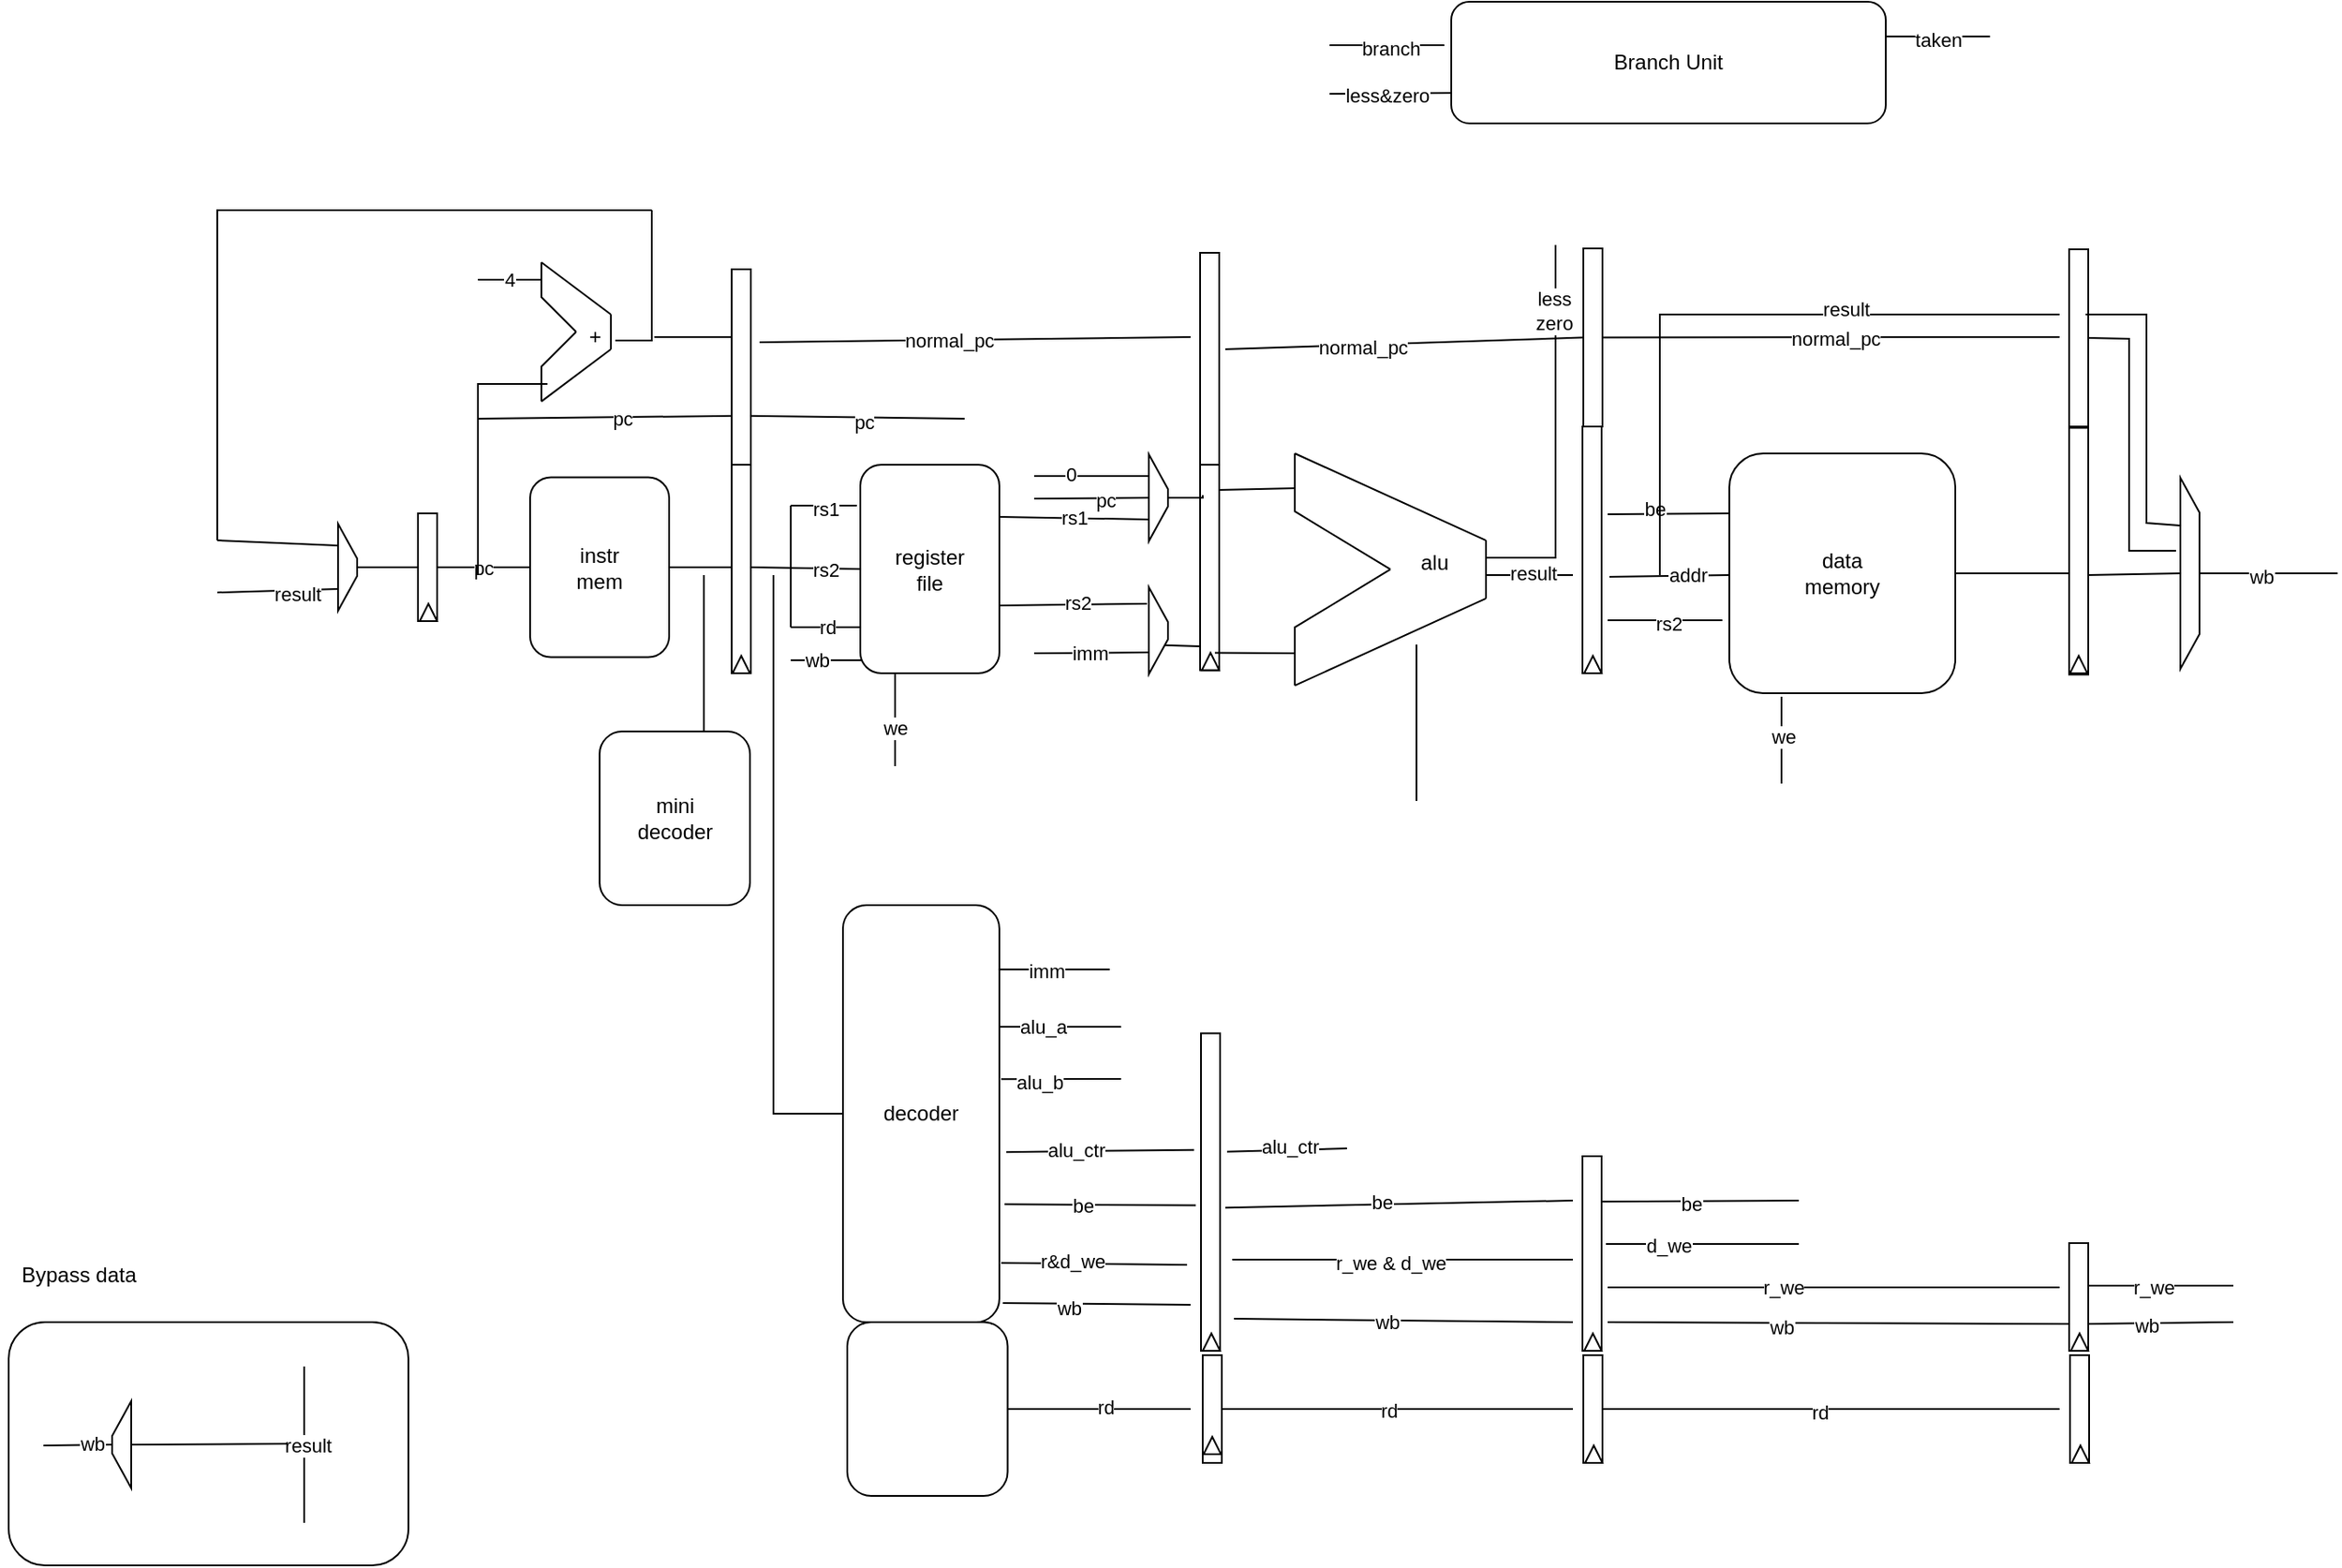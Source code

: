 <mxfile version="26.2.8">
  <diagram name="Page-1" id="StYZJcCEQKMgn_R7Sx6w">
    <mxGraphModel dx="2068" dy="1111" grid="1" gridSize="10" guides="1" tooltips="1" connect="1" arrows="1" fold="1" page="1" pageScale="1" pageWidth="850" pageHeight="1100" math="0" shadow="0">
      <root>
        <mxCell id="0" />
        <mxCell id="1" parent="0" />
        <mxCell id="QFMOEgFZAVhb_OsHRTg_-8" style="edgeStyle=orthogonalEdgeStyle;rounded=0;orthogonalLoop=1;jettySize=auto;html=1;exitX=0.5;exitY=0;exitDx=0;exitDy=0;entryX=0;entryY=0.5;entryDx=0;entryDy=0;endArrow=none;startFill=0;" parent="1" source="QFMOEgFZAVhb_OsHRTg_-1" target="QFMOEgFZAVhb_OsHRTg_-7" edge="1">
          <mxGeometry relative="1" as="geometry" />
        </mxCell>
        <mxCell id="QFMOEgFZAVhb_OsHRTg_-101" value="pc" style="edgeLabel;html=1;align=center;verticalAlign=middle;resizable=0;points=[];" parent="QFMOEgFZAVhb_OsHRTg_-8" vertex="1" connectable="0">
          <mxGeometry x="-0.009" y="1" relative="1" as="geometry">
            <mxPoint y="1" as="offset" />
          </mxGeometry>
        </mxCell>
        <mxCell id="QFMOEgFZAVhb_OsHRTg_-1" value="" style="rounded=0;whiteSpace=wrap;html=1;rotation=90;" parent="1" vertex="1">
          <mxGeometry x="340" y="420" width="62" height="11" as="geometry" />
        </mxCell>
        <mxCell id="QFMOEgFZAVhb_OsHRTg_-2" value="" style="triangle;whiteSpace=wrap;html=1;rotation=-90;" parent="1" vertex="1">
          <mxGeometry x="366.5" y="446.5" width="10" height="10" as="geometry" />
        </mxCell>
        <mxCell id="QFMOEgFZAVhb_OsHRTg_-4" style="edgeStyle=orthogonalEdgeStyle;rounded=0;orthogonalLoop=1;jettySize=auto;html=1;exitX=0.5;exitY=0;exitDx=0;exitDy=0;entryX=0.5;entryY=1;entryDx=0;entryDy=0;endArrow=none;startFill=0;" parent="1" source="QFMOEgFZAVhb_OsHRTg_-3" target="QFMOEgFZAVhb_OsHRTg_-1" edge="1">
          <mxGeometry relative="1" as="geometry" />
        </mxCell>
        <mxCell id="QFMOEgFZAVhb_OsHRTg_-3" value="" style="shape=trapezoid;perimeter=trapezoidPerimeter;whiteSpace=wrap;html=1;fixedSize=1;rotation=90;" parent="1" vertex="1">
          <mxGeometry x="300" y="420" width="50" height="11" as="geometry" />
        </mxCell>
        <mxCell id="QFMOEgFZAVhb_OsHRTg_-52" style="edgeStyle=orthogonalEdgeStyle;rounded=0;orthogonalLoop=1;jettySize=auto;html=1;exitX=1;exitY=0.5;exitDx=0;exitDy=0;entryX=0.5;entryY=1;entryDx=0;entryDy=0;endArrow=none;startFill=0;" parent="1" source="QFMOEgFZAVhb_OsHRTg_-7" target="QFMOEgFZAVhb_OsHRTg_-11" edge="1">
          <mxGeometry relative="1" as="geometry" />
        </mxCell>
        <mxCell id="QFMOEgFZAVhb_OsHRTg_-7" value="instr&lt;div&gt;mem&lt;/div&gt;" style="rounded=1;whiteSpace=wrap;html=1;" parent="1" vertex="1">
          <mxGeometry x="430" y="373.75" width="80" height="103.5" as="geometry" />
        </mxCell>
        <mxCell id="QFMOEgFZAVhb_OsHRTg_-11" value="" style="rounded=0;whiteSpace=wrap;html=1;rotation=90;" parent="1" vertex="1">
          <mxGeometry x="490.5" y="420" width="122" height="11" as="geometry" />
        </mxCell>
        <mxCell id="QFMOEgFZAVhb_OsHRTg_-12" value="" style="triangle;whiteSpace=wrap;html=1;rotation=-90;" parent="1" vertex="1">
          <mxGeometry x="546.5" y="476.5" width="10" height="10" as="geometry" />
        </mxCell>
        <mxCell id="QFMOEgFZAVhb_OsHRTg_-14" value="register&lt;div&gt;file&lt;/div&gt;" style="rounded=1;whiteSpace=wrap;html=1;" parent="1" vertex="1">
          <mxGeometry x="620" y="366.5" width="80" height="120" as="geometry" />
        </mxCell>
        <mxCell id="QFMOEgFZAVhb_OsHRTg_-15" value="" style="rounded=0;whiteSpace=wrap;html=1;rotation=90;" parent="1" vertex="1">
          <mxGeometry x="760" y="418.25" width="122" height="11" as="geometry" />
        </mxCell>
        <mxCell id="QFMOEgFZAVhb_OsHRTg_-16" value="" style="triangle;whiteSpace=wrap;html=1;rotation=-90;" parent="1" vertex="1">
          <mxGeometry x="816.5" y="474.75" width="10" height="10" as="geometry" />
        </mxCell>
        <mxCell id="QFMOEgFZAVhb_OsHRTg_-17" value="" style="shape=trapezoid;perimeter=trapezoidPerimeter;whiteSpace=wrap;html=1;fixedSize=1;rotation=90;" parent="1" vertex="1">
          <mxGeometry x="766.5" y="380" width="50" height="11" as="geometry" />
        </mxCell>
        <mxCell id="QFMOEgFZAVhb_OsHRTg_-18" value="" style="shape=trapezoid;perimeter=trapezoidPerimeter;whiteSpace=wrap;html=1;fixedSize=1;rotation=90;" parent="1" vertex="1">
          <mxGeometry x="766.5" y="456.5" width="50" height="11" as="geometry" />
        </mxCell>
        <mxCell id="QFMOEgFZAVhb_OsHRTg_-21" style="edgeStyle=orthogonalEdgeStyle;rounded=0;orthogonalLoop=1;jettySize=auto;html=1;exitX=0.5;exitY=0;exitDx=0;exitDy=0;entryX=0.174;entryY=0.864;entryDx=0;entryDy=0;entryPerimeter=0;endArrow=none;startFill=0;" parent="1" source="QFMOEgFZAVhb_OsHRTg_-17" target="QFMOEgFZAVhb_OsHRTg_-15" edge="1">
          <mxGeometry relative="1" as="geometry" />
        </mxCell>
        <mxCell id="QFMOEgFZAVhb_OsHRTg_-27" value="" style="group" parent="1" vertex="1" connectable="0">
          <mxGeometry x="870" y="360" width="110" height="133.58" as="geometry" />
        </mxCell>
        <mxCell id="QFMOEgFZAVhb_OsHRTg_-22" value="" style="endArrow=none;html=1;rounded=0;" parent="QFMOEgFZAVhb_OsHRTg_-27" edge="1">
          <mxGeometry width="50" height="50" relative="1" as="geometry">
            <mxPoint as="sourcePoint" />
            <mxPoint x="110" y="50.042" as="targetPoint" />
          </mxGeometry>
        </mxCell>
        <mxCell id="QFMOEgFZAVhb_OsHRTg_-23" value="" style="endArrow=none;html=1;rounded=0;" parent="QFMOEgFZAVhb_OsHRTg_-27" edge="1">
          <mxGeometry width="50" height="50" relative="1" as="geometry">
            <mxPoint y="133.58" as="sourcePoint" />
            <mxPoint x="110" y="83.404" as="targetPoint" />
          </mxGeometry>
        </mxCell>
        <mxCell id="QFMOEgFZAVhb_OsHRTg_-24" value="" style="endArrow=none;html=1;rounded=0;" parent="QFMOEgFZAVhb_OsHRTg_-27" edge="1">
          <mxGeometry width="50" height="50" relative="1" as="geometry">
            <mxPoint x="55" y="66.723" as="sourcePoint" />
            <mxPoint as="targetPoint" />
            <Array as="points">
              <mxPoint y="33.362" />
              <mxPoint y="20" />
            </Array>
          </mxGeometry>
        </mxCell>
        <mxCell id="QFMOEgFZAVhb_OsHRTg_-25" value="" style="endArrow=none;html=1;rounded=0;" parent="QFMOEgFZAVhb_OsHRTg_-27" edge="1">
          <mxGeometry width="50" height="50" relative="1" as="geometry">
            <mxPoint x="55" y="66.723" as="sourcePoint" />
            <mxPoint y="133.447" as="targetPoint" />
            <Array as="points">
              <mxPoint y="100.085" />
            </Array>
          </mxGeometry>
        </mxCell>
        <mxCell id="QFMOEgFZAVhb_OsHRTg_-26" value="" style="endArrow=none;html=1;rounded=0;" parent="QFMOEgFZAVhb_OsHRTg_-27" edge="1">
          <mxGeometry width="50" height="50" relative="1" as="geometry">
            <mxPoint x="110" y="83.404" as="sourcePoint" />
            <mxPoint x="110" y="50.042" as="targetPoint" />
          </mxGeometry>
        </mxCell>
        <mxCell id="QFMOEgFZAVhb_OsHRTg_-28" value="" style="endArrow=none;html=1;rounded=0;exitX=0.15;exitY=0.045;exitDx=0;exitDy=0;exitPerimeter=0;" parent="1" source="QFMOEgFZAVhb_OsHRTg_-15" edge="1">
          <mxGeometry width="50" height="50" relative="1" as="geometry">
            <mxPoint x="610" y="590" as="sourcePoint" />
            <mxPoint x="870" y="380" as="targetPoint" />
          </mxGeometry>
        </mxCell>
        <mxCell id="QFMOEgFZAVhb_OsHRTg_-29" value="" style="endArrow=none;html=1;rounded=0;exitX=0.5;exitY=1;exitDx=0;exitDy=0;" parent="1" edge="1">
          <mxGeometry width="50" height="50" relative="1" as="geometry">
            <mxPoint x="824" y="474.75" as="sourcePoint" />
            <mxPoint x="870" y="475" as="targetPoint" />
          </mxGeometry>
        </mxCell>
        <mxCell id="QFMOEgFZAVhb_OsHRTg_-31" value="rs1" style="endArrow=none;html=1;rounded=0;entryX=0.75;entryY=1;entryDx=0;entryDy=0;exitX=1;exitY=0.25;exitDx=0;exitDy=0;" parent="1" source="QFMOEgFZAVhb_OsHRTg_-14" target="QFMOEgFZAVhb_OsHRTg_-17" edge="1">
          <mxGeometry width="50" height="50" relative="1" as="geometry">
            <mxPoint x="610" y="590" as="sourcePoint" />
            <mxPoint x="660" y="540" as="targetPoint" />
          </mxGeometry>
        </mxCell>
        <mxCell id="QFMOEgFZAVhb_OsHRTg_-33" value="" style="endArrow=none;html=1;rounded=0;entryX=0.64;entryY=1.091;entryDx=0;entryDy=0;entryPerimeter=0;exitX=1;exitY=0.863;exitDx=0;exitDy=0;exitPerimeter=0;" parent="1" edge="1">
          <mxGeometry width="50" height="50" relative="1" as="geometry">
            <mxPoint x="700" y="447.56" as="sourcePoint" />
            <mxPoint x="784.999" y="446.5" as="targetPoint" />
          </mxGeometry>
        </mxCell>
        <mxCell id="QFMOEgFZAVhb_OsHRTg_-98" value="rs2" style="edgeLabel;html=1;align=center;verticalAlign=middle;resizable=0;points=[];" parent="QFMOEgFZAVhb_OsHRTg_-33" vertex="1" connectable="0">
          <mxGeometry x="0.059" y="1" relative="1" as="geometry">
            <mxPoint as="offset" />
          </mxGeometry>
        </mxCell>
        <mxCell id="QFMOEgFZAVhb_OsHRTg_-34" value="" style="endArrow=none;html=1;rounded=0;exitX=0.75;exitY=0;exitDx=0;exitDy=0;entryX=1.375;entryY=-0.15;entryDx=0;entryDy=0;entryPerimeter=0;" parent="1" source="QFMOEgFZAVhb_OsHRTg_-18" target="QFMOEgFZAVhb_OsHRTg_-16" edge="1">
          <mxGeometry width="50" height="50" relative="1" as="geometry">
            <mxPoint x="610" y="590" as="sourcePoint" />
            <mxPoint x="810" y="470" as="targetPoint" />
          </mxGeometry>
        </mxCell>
        <mxCell id="QFMOEgFZAVhb_OsHRTg_-35" value="" style="endArrow=none;html=1;rounded=0;" parent="1" edge="1">
          <mxGeometry width="50" height="50" relative="1" as="geometry">
            <mxPoint x="1030" y="430" as="sourcePoint" />
            <mxPoint x="980" y="430" as="targetPoint" />
          </mxGeometry>
        </mxCell>
        <mxCell id="QFMOEgFZAVhb_OsHRTg_-45" value="result" style="edgeLabel;html=1;align=center;verticalAlign=middle;resizable=0;points=[];" parent="QFMOEgFZAVhb_OsHRTg_-35" vertex="1" connectable="0">
          <mxGeometry x="-0.08" y="-1" relative="1" as="geometry">
            <mxPoint as="offset" />
          </mxGeometry>
        </mxCell>
        <mxCell id="QFMOEgFZAVhb_OsHRTg_-36" value="" style="rounded=0;whiteSpace=wrap;html=1;rotation=90;" parent="1" vertex="1">
          <mxGeometry x="970" y="410" width="142" height="11" as="geometry" />
        </mxCell>
        <mxCell id="QFMOEgFZAVhb_OsHRTg_-37" value="" style="triangle;whiteSpace=wrap;html=1;rotation=-90;" parent="1" vertex="1">
          <mxGeometry x="1036.5" y="476.5" width="10" height="10" as="geometry" />
        </mxCell>
        <mxCell id="QFMOEgFZAVhb_OsHRTg_-38" value="data&lt;div&gt;memory&lt;/div&gt;" style="rounded=1;whiteSpace=wrap;html=1;" parent="1" vertex="1">
          <mxGeometry x="1120" y="360" width="130" height="138" as="geometry" />
        </mxCell>
        <mxCell id="QFMOEgFZAVhb_OsHRTg_-39" value="" style="endArrow=none;html=1;rounded=0;exitX=0.609;exitY=-0.409;exitDx=0;exitDy=0;exitPerimeter=0;" parent="1" source="QFMOEgFZAVhb_OsHRTg_-36" edge="1">
          <mxGeometry width="50" height="50" relative="1" as="geometry">
            <mxPoint x="850" y="590" as="sourcePoint" />
            <mxPoint x="1120" y="430" as="targetPoint" />
          </mxGeometry>
        </mxCell>
        <mxCell id="QFMOEgFZAVhb_OsHRTg_-44" value="addr" style="edgeLabel;html=1;align=center;verticalAlign=middle;resizable=0;points=[];" parent="QFMOEgFZAVhb_OsHRTg_-39" vertex="1" connectable="0">
          <mxGeometry x="0.305" y="1" relative="1" as="geometry">
            <mxPoint as="offset" />
          </mxGeometry>
        </mxCell>
        <mxCell id="QFMOEgFZAVhb_OsHRTg_-40" value="" style="endArrow=none;html=1;rounded=0;entryX=-0.031;entryY=0.696;entryDx=0;entryDy=0;entryPerimeter=0;" parent="1" target="QFMOEgFZAVhb_OsHRTg_-38" edge="1">
          <mxGeometry width="50" height="50" relative="1" as="geometry">
            <mxPoint x="1050" y="456" as="sourcePoint" />
            <mxPoint x="900" y="540" as="targetPoint" />
          </mxGeometry>
        </mxCell>
        <mxCell id="QFMOEgFZAVhb_OsHRTg_-116" value="rs2" style="edgeLabel;html=1;align=center;verticalAlign=middle;resizable=0;points=[];" parent="QFMOEgFZAVhb_OsHRTg_-40" vertex="1" connectable="0">
          <mxGeometry x="0.061" y="-2" relative="1" as="geometry">
            <mxPoint as="offset" />
          </mxGeometry>
        </mxCell>
        <mxCell id="QFMOEgFZAVhb_OsHRTg_-47" value="" style="endArrow=none;html=1;rounded=0;exitX=1;exitY=0.5;exitDx=0;exitDy=0;" parent="1" source="QFMOEgFZAVhb_OsHRTg_-38" edge="1">
          <mxGeometry width="50" height="50" relative="1" as="geometry">
            <mxPoint x="1420" y="460" as="sourcePoint" />
            <mxPoint x="1320" y="429" as="targetPoint" />
          </mxGeometry>
        </mxCell>
        <mxCell id="QFMOEgFZAVhb_OsHRTg_-48" value="" style="endArrow=none;html=1;rounded=0;" parent="1" edge="1">
          <mxGeometry width="50" height="50" relative="1" as="geometry">
            <mxPoint x="1150" y="550" as="sourcePoint" />
            <mxPoint x="1150" y="500" as="targetPoint" />
          </mxGeometry>
        </mxCell>
        <mxCell id="QFMOEgFZAVhb_OsHRTg_-49" value="we" style="edgeLabel;html=1;align=center;verticalAlign=middle;resizable=0;points=[];" parent="QFMOEgFZAVhb_OsHRTg_-48" vertex="1" connectable="0">
          <mxGeometry x="0.08" y="-1" relative="1" as="geometry">
            <mxPoint as="offset" />
          </mxGeometry>
        </mxCell>
        <mxCell id="QFMOEgFZAVhb_OsHRTg_-50" value="" style="endArrow=none;html=1;rounded=0;entryX=0;entryY=0.25;entryDx=0;entryDy=0;" parent="1" target="QFMOEgFZAVhb_OsHRTg_-38" edge="1">
          <mxGeometry width="50" height="50" relative="1" as="geometry">
            <mxPoint x="1050" y="395" as="sourcePoint" />
            <mxPoint x="690" y="540" as="targetPoint" />
          </mxGeometry>
        </mxCell>
        <mxCell id="QFMOEgFZAVhb_OsHRTg_-51" value="be" style="edgeLabel;html=1;align=center;verticalAlign=middle;resizable=0;points=[];" parent="QFMOEgFZAVhb_OsHRTg_-50" vertex="1" connectable="0">
          <mxGeometry x="-0.228" y="3" relative="1" as="geometry">
            <mxPoint as="offset" />
          </mxGeometry>
        </mxCell>
        <mxCell id="QFMOEgFZAVhb_OsHRTg_-53" value="" style="endArrow=none;html=1;rounded=0;entryX=0.5;entryY=0;entryDx=0;entryDy=0;exitX=0;exitY=0.5;exitDx=0;exitDy=0;" parent="1" source="QFMOEgFZAVhb_OsHRTg_-14" target="QFMOEgFZAVhb_OsHRTg_-11" edge="1">
          <mxGeometry width="50" height="50" relative="1" as="geometry">
            <mxPoint x="580" y="426" as="sourcePoint" />
            <mxPoint x="690" y="540" as="targetPoint" />
          </mxGeometry>
        </mxCell>
        <mxCell id="QFMOEgFZAVhb_OsHRTg_-62" value="rs2" style="edgeLabel;html=1;align=center;verticalAlign=middle;resizable=0;points=[];" parent="QFMOEgFZAVhb_OsHRTg_-53" vertex="1" connectable="0">
          <mxGeometry x="-0.365" y="1" relative="1" as="geometry">
            <mxPoint as="offset" />
          </mxGeometry>
        </mxCell>
        <mxCell id="QFMOEgFZAVhb_OsHRTg_-54" value="" style="rounded=0;whiteSpace=wrap;html=1;rotation=90;" parent="1" vertex="1">
          <mxGeometry x="1250" y="410.75" width="142" height="11" as="geometry" />
        </mxCell>
        <mxCell id="QFMOEgFZAVhb_OsHRTg_-55" value="" style="triangle;whiteSpace=wrap;html=1;rotation=-90;" parent="1" vertex="1">
          <mxGeometry x="1316" y="476.5" width="10" height="10" as="geometry" />
        </mxCell>
        <mxCell id="QFMOEgFZAVhb_OsHRTg_-56" value="" style="endArrow=none;html=1;rounded=0;entryX=0.597;entryY=0.045;entryDx=0;entryDy=0;entryPerimeter=0;exitX=0.5;exitY=1;exitDx=0;exitDy=0;" parent="1" source="QFMOEgFZAVhb_OsHRTg_-69" target="QFMOEgFZAVhb_OsHRTg_-54" edge="1">
          <mxGeometry width="50" height="50" relative="1" as="geometry">
            <mxPoint x="1370" y="430" as="sourcePoint" />
            <mxPoint x="690" y="540" as="targetPoint" />
          </mxGeometry>
        </mxCell>
        <mxCell id="QFMOEgFZAVhb_OsHRTg_-57" value="" style="endArrow=none;html=1;rounded=0;" parent="1" edge="1">
          <mxGeometry width="50" height="50" relative="1" as="geometry">
            <mxPoint x="580" y="460" as="sourcePoint" />
            <mxPoint x="580" y="390" as="targetPoint" />
          </mxGeometry>
        </mxCell>
        <mxCell id="QFMOEgFZAVhb_OsHRTg_-58" value="" style="endArrow=none;html=1;rounded=0;entryX=-0.025;entryY=0.196;entryDx=0;entryDy=0;entryPerimeter=0;" parent="1" target="QFMOEgFZAVhb_OsHRTg_-14" edge="1">
          <mxGeometry width="50" height="50" relative="1" as="geometry">
            <mxPoint x="580" y="390" as="sourcePoint" />
            <mxPoint x="690" y="540" as="targetPoint" />
          </mxGeometry>
        </mxCell>
        <mxCell id="QFMOEgFZAVhb_OsHRTg_-61" value="rs1" style="edgeLabel;html=1;align=center;verticalAlign=middle;resizable=0;points=[];" parent="QFMOEgFZAVhb_OsHRTg_-58" vertex="1" connectable="0">
          <mxGeometry x="0.053" y="-2" relative="1" as="geometry">
            <mxPoint as="offset" />
          </mxGeometry>
        </mxCell>
        <mxCell id="QFMOEgFZAVhb_OsHRTg_-60" value="" style="endArrow=none;html=1;rounded=0;" parent="1" edge="1">
          <mxGeometry width="50" height="50" relative="1" as="geometry">
            <mxPoint x="580" y="460" as="sourcePoint" />
            <mxPoint x="620" y="460" as="targetPoint" />
          </mxGeometry>
        </mxCell>
        <mxCell id="QFMOEgFZAVhb_OsHRTg_-63" value="rd" style="edgeLabel;html=1;align=center;verticalAlign=middle;resizable=0;points=[];" parent="QFMOEgFZAVhb_OsHRTg_-60" vertex="1" connectable="0">
          <mxGeometry x="0.05" relative="1" as="geometry">
            <mxPoint as="offset" />
          </mxGeometry>
        </mxCell>
        <mxCell id="QFMOEgFZAVhb_OsHRTg_-64" value="" style="endArrow=none;html=1;rounded=0;" parent="1" edge="1">
          <mxGeometry width="50" height="50" relative="1" as="geometry">
            <mxPoint x="530" y="520" as="sourcePoint" />
            <mxPoint x="530" y="430" as="targetPoint" />
          </mxGeometry>
        </mxCell>
        <mxCell id="QFMOEgFZAVhb_OsHRTg_-66" value="decoder" style="rounded=1;whiteSpace=wrap;html=1;" parent="1" vertex="1">
          <mxGeometry x="610" y="620" width="90" height="240" as="geometry" />
        </mxCell>
        <mxCell id="QFMOEgFZAVhb_OsHRTg_-69" value="" style="shape=trapezoid;perimeter=trapezoidPerimeter;whiteSpace=wrap;html=1;fixedSize=1;rotation=90;" parent="1" vertex="1">
          <mxGeometry x="1330" y="423.5" width="110" height="11" as="geometry" />
        </mxCell>
        <mxCell id="QFMOEgFZAVhb_OsHRTg_-72" value="" style="endArrow=none;html=1;rounded=0;exitX=0.5;exitY=0;exitDx=0;exitDy=0;" parent="1" source="QFMOEgFZAVhb_OsHRTg_-69" edge="1">
          <mxGeometry width="50" height="50" relative="1" as="geometry">
            <mxPoint x="940" y="590" as="sourcePoint" />
            <mxPoint x="1470" y="429" as="targetPoint" />
          </mxGeometry>
        </mxCell>
        <mxCell id="QFMOEgFZAVhb_OsHRTg_-88" value="wb" style="edgeLabel;html=1;align=center;verticalAlign=middle;resizable=0;points=[];" parent="QFMOEgFZAVhb_OsHRTg_-72" vertex="1" connectable="0">
          <mxGeometry x="-0.107" y="-2" relative="1" as="geometry">
            <mxPoint as="offset" />
          </mxGeometry>
        </mxCell>
        <mxCell id="QFMOEgFZAVhb_OsHRTg_-73" value="" style="endArrow=none;html=1;rounded=0;entryX=0.013;entryY=0.938;entryDx=0;entryDy=0;entryPerimeter=0;" parent="1" target="QFMOEgFZAVhb_OsHRTg_-14" edge="1">
          <mxGeometry width="50" height="50" relative="1" as="geometry">
            <mxPoint x="580" y="479" as="sourcePoint" />
            <mxPoint x="990" y="540" as="targetPoint" />
          </mxGeometry>
        </mxCell>
        <mxCell id="QFMOEgFZAVhb_OsHRTg_-74" value="wb" style="edgeLabel;html=1;align=center;verticalAlign=middle;resizable=0;points=[];" parent="QFMOEgFZAVhb_OsHRTg_-73" vertex="1" connectable="0">
          <mxGeometry x="-0.269" relative="1" as="geometry">
            <mxPoint as="offset" />
          </mxGeometry>
        </mxCell>
        <mxCell id="QFMOEgFZAVhb_OsHRTg_-75" value="" style="endArrow=none;html=1;rounded=0;entryX=0.25;entryY=1;entryDx=0;entryDy=0;" parent="1" target="QFMOEgFZAVhb_OsHRTg_-14" edge="1">
          <mxGeometry width="50" height="50" relative="1" as="geometry">
            <mxPoint x="640" y="540" as="sourcePoint" />
            <mxPoint x="990" y="540" as="targetPoint" />
          </mxGeometry>
        </mxCell>
        <mxCell id="QFMOEgFZAVhb_OsHRTg_-76" value="we" style="edgeLabel;html=1;align=center;verticalAlign=middle;resizable=0;points=[];" parent="QFMOEgFZAVhb_OsHRTg_-75" vertex="1" connectable="0">
          <mxGeometry x="-0.178" relative="1" as="geometry">
            <mxPoint as="offset" />
          </mxGeometry>
        </mxCell>
        <mxCell id="QFMOEgFZAVhb_OsHRTg_-78" value="" style="endArrow=none;html=1;rounded=0;" parent="1" edge="1">
          <mxGeometry width="50" height="50" relative="1" as="geometry">
            <mxPoint x="436.5" y="250" as="sourcePoint" />
            <mxPoint x="476.5" y="280" as="targetPoint" />
          </mxGeometry>
        </mxCell>
        <mxCell id="QFMOEgFZAVhb_OsHRTg_-79" value="" style="endArrow=none;html=1;rounded=0;" parent="1" edge="1">
          <mxGeometry width="50" height="50" relative="1" as="geometry">
            <mxPoint x="436.5" y="330.08" as="sourcePoint" />
            <mxPoint x="476.5" y="300" as="targetPoint" />
          </mxGeometry>
        </mxCell>
        <mxCell id="QFMOEgFZAVhb_OsHRTg_-80" value="" style="endArrow=none;html=1;rounded=0;" parent="1" edge="1">
          <mxGeometry width="50" height="50" relative="1" as="geometry">
            <mxPoint x="456.5" y="290" as="sourcePoint" />
            <mxPoint x="436.5" y="250" as="targetPoint" />
            <Array as="points">
              <mxPoint x="436.5" y="270" />
            </Array>
          </mxGeometry>
        </mxCell>
        <mxCell id="QFMOEgFZAVhb_OsHRTg_-81" value="" style="endArrow=none;html=1;rounded=0;" parent="1" edge="1">
          <mxGeometry width="50" height="50" relative="1" as="geometry">
            <mxPoint x="456.5" y="290" as="sourcePoint" />
            <mxPoint x="436.5" y="330" as="targetPoint" />
            <Array as="points">
              <mxPoint x="436.5" y="310" />
            </Array>
          </mxGeometry>
        </mxCell>
        <mxCell id="QFMOEgFZAVhb_OsHRTg_-82" value="" style="endArrow=none;html=1;rounded=0;" parent="1" edge="1">
          <mxGeometry width="50" height="50" relative="1" as="geometry">
            <mxPoint x="476.5" y="300" as="sourcePoint" />
            <mxPoint x="476.5" y="280" as="targetPoint" />
          </mxGeometry>
        </mxCell>
        <mxCell id="QFMOEgFZAVhb_OsHRTg_-83" value="" style="endArrow=none;html=1;rounded=0;" parent="1" edge="1">
          <mxGeometry width="50" height="50" relative="1" as="geometry">
            <mxPoint x="400" y="260" as="sourcePoint" />
            <mxPoint x="436.5" y="260" as="targetPoint" />
          </mxGeometry>
        </mxCell>
        <mxCell id="QFMOEgFZAVhb_OsHRTg_-84" value="4" style="edgeLabel;html=1;align=center;verticalAlign=middle;resizable=0;points=[];" parent="QFMOEgFZAVhb_OsHRTg_-83" vertex="1" connectable="0">
          <mxGeometry x="-0.025" relative="1" as="geometry">
            <mxPoint as="offset" />
          </mxGeometry>
        </mxCell>
        <mxCell id="QFMOEgFZAVhb_OsHRTg_-87" value="" style="endArrow=none;html=1;rounded=0;entryX=0.25;entryY=1;entryDx=0;entryDy=0;" parent="1" target="QFMOEgFZAVhb_OsHRTg_-3" edge="1">
          <mxGeometry width="50" height="50" relative="1" as="geometry">
            <mxPoint x="250" y="410" as="sourcePoint" />
            <mxPoint x="990" y="540" as="targetPoint" />
          </mxGeometry>
        </mxCell>
        <mxCell id="QFMOEgFZAVhb_OsHRTg_-89" value="" style="endArrow=none;html=1;rounded=0;" parent="1" edge="1">
          <mxGeometry width="50" height="50" relative="1" as="geometry">
            <mxPoint x="940" y="560" as="sourcePoint" />
            <mxPoint x="940" y="470" as="targetPoint" />
          </mxGeometry>
        </mxCell>
        <mxCell id="QFMOEgFZAVhb_OsHRTg_-91" value="alu" style="text;html=1;align=center;verticalAlign=middle;resizable=0;points=[];autosize=1;strokeColor=none;fillColor=none;" parent="1" vertex="1">
          <mxGeometry x="930" y="408" width="40" height="30" as="geometry" />
        </mxCell>
        <mxCell id="QFMOEgFZAVhb_OsHRTg_-92" value="+" style="text;html=1;align=center;verticalAlign=middle;resizable=0;points=[];autosize=1;strokeColor=none;fillColor=none;" parent="1" vertex="1">
          <mxGeometry x="451.5" y="278" width="30" height="30" as="geometry" />
        </mxCell>
        <mxCell id="QFMOEgFZAVhb_OsHRTg_-93" value="" style="endArrow=none;html=1;rounded=0;exitX=0.994;exitY=0.154;exitDx=0;exitDy=0;exitPerimeter=0;" parent="1" source="QFMOEgFZAVhb_OsHRTg_-66" edge="1">
          <mxGeometry width="50" height="50" relative="1" as="geometry">
            <mxPoint x="993.5" y="590" as="sourcePoint" />
            <mxPoint x="763.5" y="657" as="targetPoint" />
          </mxGeometry>
        </mxCell>
        <mxCell id="QFMOEgFZAVhb_OsHRTg_-94" value="imm" style="edgeLabel;html=1;align=center;verticalAlign=middle;resizable=0;points=[];" parent="QFMOEgFZAVhb_OsHRTg_-93" vertex="1" connectable="0">
          <mxGeometry x="-0.155" y="-1" relative="1" as="geometry">
            <mxPoint as="offset" />
          </mxGeometry>
        </mxCell>
        <mxCell id="QFMOEgFZAVhb_OsHRTg_-95" value="" style="endArrow=none;html=1;rounded=0;entryX=0.75;entryY=1;entryDx=0;entryDy=0;" parent="1" target="QFMOEgFZAVhb_OsHRTg_-18" edge="1">
          <mxGeometry width="50" height="50" relative="1" as="geometry">
            <mxPoint x="720" y="475" as="sourcePoint" />
            <mxPoint x="990" y="540" as="targetPoint" />
          </mxGeometry>
        </mxCell>
        <mxCell id="QFMOEgFZAVhb_OsHRTg_-96" value="imm" style="edgeLabel;html=1;align=center;verticalAlign=middle;resizable=0;points=[];" parent="QFMOEgFZAVhb_OsHRTg_-95" vertex="1" connectable="0">
          <mxGeometry x="-0.03" relative="1" as="geometry">
            <mxPoint as="offset" />
          </mxGeometry>
        </mxCell>
        <mxCell id="QFMOEgFZAVhb_OsHRTg_-99" value="" style="endArrow=none;html=1;rounded=0;entryX=0.25;entryY=1;entryDx=0;entryDy=0;" parent="1" target="QFMOEgFZAVhb_OsHRTg_-17" edge="1">
          <mxGeometry width="50" height="50" relative="1" as="geometry">
            <mxPoint x="720" y="373" as="sourcePoint" />
            <mxPoint x="990" y="540" as="targetPoint" />
          </mxGeometry>
        </mxCell>
        <mxCell id="QFMOEgFZAVhb_OsHRTg_-130" value="0" style="edgeLabel;html=1;align=center;verticalAlign=middle;resizable=0;points=[];" parent="QFMOEgFZAVhb_OsHRTg_-99" vertex="1" connectable="0">
          <mxGeometry x="-0.364" y="1" relative="1" as="geometry">
            <mxPoint as="offset" />
          </mxGeometry>
        </mxCell>
        <mxCell id="QFMOEgFZAVhb_OsHRTg_-102" value="" style="endArrow=none;html=1;rounded=0;exitX=0;exitY=0.5;exitDx=0;exitDy=0;" parent="1" source="QFMOEgFZAVhb_OsHRTg_-66" edge="1">
          <mxGeometry width="50" height="50" relative="1" as="geometry">
            <mxPoint x="570" y="760" as="sourcePoint" />
            <mxPoint x="570" y="430" as="targetPoint" />
            <Array as="points">
              <mxPoint x="570" y="740" />
            </Array>
          </mxGeometry>
        </mxCell>
        <mxCell id="QFMOEgFZAVhb_OsHRTg_-103" value="mini&lt;div&gt;decoder&lt;/div&gt;" style="rounded=1;whiteSpace=wrap;html=1;" parent="1" vertex="1">
          <mxGeometry x="470" y="520" width="86.5" height="100" as="geometry" />
        </mxCell>
        <mxCell id="QFMOEgFZAVhb_OsHRTg_-104" value="" style="endArrow=none;html=1;rounded=0;" parent="1" edge="1">
          <mxGeometry width="50" height="50" relative="1" as="geometry">
            <mxPoint x="700" y="690" as="sourcePoint" />
            <mxPoint x="770" y="690" as="targetPoint" />
          </mxGeometry>
        </mxCell>
        <mxCell id="QFMOEgFZAVhb_OsHRTg_-105" value="alu_a" style="edgeLabel;html=1;align=center;verticalAlign=middle;resizable=0;points=[];" parent="QFMOEgFZAVhb_OsHRTg_-104" vertex="1" connectable="0">
          <mxGeometry x="-0.286" relative="1" as="geometry">
            <mxPoint as="offset" />
          </mxGeometry>
        </mxCell>
        <mxCell id="QFMOEgFZAVhb_OsHRTg_-106" value="" style="endArrow=none;html=1;rounded=0;exitX=1.011;exitY=0.417;exitDx=0;exitDy=0;exitPerimeter=0;" parent="1" source="QFMOEgFZAVhb_OsHRTg_-66" edge="1">
          <mxGeometry width="50" height="50" relative="1" as="geometry">
            <mxPoint x="940" y="590" as="sourcePoint" />
            <mxPoint x="770" y="720" as="targetPoint" />
          </mxGeometry>
        </mxCell>
        <mxCell id="QFMOEgFZAVhb_OsHRTg_-107" value="alu_b" style="edgeLabel;html=1;align=center;verticalAlign=middle;resizable=0;points=[];" parent="QFMOEgFZAVhb_OsHRTg_-106" vertex="1" connectable="0">
          <mxGeometry x="-0.362" y="-2" relative="1" as="geometry">
            <mxPoint as="offset" />
          </mxGeometry>
        </mxCell>
        <mxCell id="QFMOEgFZAVhb_OsHRTg_-108" value="" style="endArrow=none;html=1;rounded=0;exitX=1.044;exitY=0.592;exitDx=0;exitDy=0;exitPerimeter=0;entryX=0.367;entryY=1.364;entryDx=0;entryDy=0;entryPerimeter=0;movable=1;resizable=1;rotatable=1;deletable=1;editable=1;locked=0;connectable=1;" parent="1" source="QFMOEgFZAVhb_OsHRTg_-66" target="QFMOEgFZAVhb_OsHRTg_-122" edge="1">
          <mxGeometry width="50" height="50" relative="1" as="geometry">
            <mxPoint x="820" y="770" as="sourcePoint" />
            <mxPoint x="770" y="760" as="targetPoint" />
          </mxGeometry>
        </mxCell>
        <mxCell id="QFMOEgFZAVhb_OsHRTg_-109" value="alu_ctr" style="edgeLabel;html=1;align=center;verticalAlign=middle;resizable=1;points=[];movable=1;rotatable=1;deletable=1;editable=1;locked=0;connectable=1;" parent="QFMOEgFZAVhb_OsHRTg_-108" vertex="1" connectable="0">
          <mxGeometry x="-0.271" y="1" relative="1" as="geometry">
            <mxPoint as="offset" />
          </mxGeometry>
        </mxCell>
        <mxCell id="QFMOEgFZAVhb_OsHRTg_-110" value="" style="endArrow=none;html=1;rounded=0;exitX=1.033;exitY=0.717;exitDx=0;exitDy=0;exitPerimeter=0;entryX=0.542;entryY=1.273;entryDx=0;entryDy=0;entryPerimeter=0;movable=1;resizable=1;rotatable=1;deletable=1;editable=1;locked=0;connectable=1;" parent="1" source="QFMOEgFZAVhb_OsHRTg_-66" target="QFMOEgFZAVhb_OsHRTg_-122" edge="1">
          <mxGeometry width="50" height="50" relative="1" as="geometry">
            <mxPoint x="840" y="800" as="sourcePoint" />
            <mxPoint x="770" y="792" as="targetPoint" />
          </mxGeometry>
        </mxCell>
        <mxCell id="QFMOEgFZAVhb_OsHRTg_-117" value="be" style="edgeLabel;html=1;align=center;verticalAlign=middle;resizable=1;points=[];movable=1;rotatable=1;deletable=1;editable=1;locked=0;connectable=1;" parent="QFMOEgFZAVhb_OsHRTg_-110" vertex="1" connectable="0">
          <mxGeometry x="-0.194" relative="1" as="geometry">
            <mxPoint as="offset" />
          </mxGeometry>
        </mxCell>
        <mxCell id="QFMOEgFZAVhb_OsHRTg_-111" value="" style="endArrow=none;html=1;rounded=0;entryX=0.75;entryY=1;entryDx=0;entryDy=0;" parent="1" target="QFMOEgFZAVhb_OsHRTg_-3" edge="1">
          <mxGeometry width="50" height="50" relative="1" as="geometry">
            <mxPoint x="250" y="440" as="sourcePoint" />
            <mxPoint x="200" y="448" as="targetPoint" />
          </mxGeometry>
        </mxCell>
        <mxCell id="QFMOEgFZAVhb_OsHRTg_-112" value="result" style="edgeLabel;html=1;align=center;verticalAlign=middle;resizable=0;points=[];" parent="QFMOEgFZAVhb_OsHRTg_-111" vertex="1" connectable="0">
          <mxGeometry x="0.322" y="-2" relative="1" as="geometry">
            <mxPoint as="offset" />
          </mxGeometry>
        </mxCell>
        <mxCell id="QFMOEgFZAVhb_OsHRTg_-113" value="" style="endArrow=none;html=1;rounded=0;" parent="1" edge="1">
          <mxGeometry width="50" height="50" relative="1" as="geometry">
            <mxPoint x="400" y="430" as="sourcePoint" />
            <mxPoint x="440" y="320" as="targetPoint" />
            <Array as="points">
              <mxPoint x="400" y="320" />
            </Array>
          </mxGeometry>
        </mxCell>
        <mxCell id="QFMOEgFZAVhb_OsHRTg_-114" value="" style="endArrow=none;html=1;rounded=0;entryX=0.917;entryY=0.567;entryDx=0;entryDy=0;entryPerimeter=0;" parent="1" target="QFMOEgFZAVhb_OsHRTg_-92" edge="1">
          <mxGeometry width="50" height="50" relative="1" as="geometry">
            <mxPoint x="500" y="220" as="sourcePoint" />
            <mxPoint x="990" y="540" as="targetPoint" />
            <Array as="points">
              <mxPoint x="500" y="295" />
            </Array>
          </mxGeometry>
        </mxCell>
        <mxCell id="QFMOEgFZAVhb_OsHRTg_-115" value="" style="endArrow=none;html=1;rounded=0;" parent="1" edge="1">
          <mxGeometry width="50" height="50" relative="1" as="geometry">
            <mxPoint x="250" y="410" as="sourcePoint" />
            <mxPoint x="500" y="220" as="targetPoint" />
            <Array as="points">
              <mxPoint x="250" y="220" />
            </Array>
          </mxGeometry>
        </mxCell>
        <mxCell id="QFMOEgFZAVhb_OsHRTg_-118" value="" style="endArrow=none;html=1;rounded=0;exitX=1.011;exitY=0.858;exitDx=0;exitDy=0;exitPerimeter=0;entryX=0.729;entryY=1.727;entryDx=0;entryDy=0;entryPerimeter=0;movable=1;resizable=1;rotatable=1;deletable=1;editable=1;locked=0;connectable=1;" parent="1" source="QFMOEgFZAVhb_OsHRTg_-66" target="QFMOEgFZAVhb_OsHRTg_-122" edge="1">
          <mxGeometry width="50" height="50" relative="1" as="geometry">
            <mxPoint x="940" y="590" as="sourcePoint" />
            <mxPoint x="770" y="826" as="targetPoint" />
          </mxGeometry>
        </mxCell>
        <mxCell id="QFMOEgFZAVhb_OsHRTg_-119" value="r&amp;amp;d_we" style="edgeLabel;html=1;align=center;verticalAlign=middle;resizable=1;points=[];movable=1;rotatable=1;deletable=1;editable=1;locked=0;connectable=1;" parent="QFMOEgFZAVhb_OsHRTg_-118" vertex="1" connectable="0">
          <mxGeometry x="-0.391" y="1" relative="1" as="geometry">
            <mxPoint x="8" as="offset" />
          </mxGeometry>
        </mxCell>
        <mxCell id="QFMOEgFZAVhb_OsHRTg_-120" value="" style="endArrow=none;html=1;rounded=0;exitX=1.022;exitY=0.954;exitDx=0;exitDy=0;exitPerimeter=0;movable=1;resizable=1;rotatable=1;deletable=1;editable=1;locked=0;connectable=1;" parent="1" source="QFMOEgFZAVhb_OsHRTg_-66" edge="1">
          <mxGeometry width="50" height="50" relative="1" as="geometry">
            <mxPoint x="940" y="590" as="sourcePoint" />
            <mxPoint x="810" y="850" as="targetPoint" />
          </mxGeometry>
        </mxCell>
        <mxCell id="QFMOEgFZAVhb_OsHRTg_-121" value="wb" style="edgeLabel;html=1;align=center;verticalAlign=middle;resizable=1;points=[];movable=1;rotatable=1;deletable=1;editable=1;locked=0;connectable=1;" parent="QFMOEgFZAVhb_OsHRTg_-120" vertex="1" connectable="0">
          <mxGeometry x="-0.293" y="-2" relative="1" as="geometry">
            <mxPoint as="offset" />
          </mxGeometry>
        </mxCell>
        <mxCell id="QFMOEgFZAVhb_OsHRTg_-122" value="" style="rounded=0;whiteSpace=wrap;html=1;rotation=90;" parent="1" vertex="1">
          <mxGeometry x="730.13" y="779.63" width="182.75" height="11" as="geometry" />
        </mxCell>
        <mxCell id="QFMOEgFZAVhb_OsHRTg_-123" value="" style="triangle;whiteSpace=wrap;html=1;rotation=-90;movable=1;resizable=1;rotatable=1;deletable=1;editable=1;locked=0;connectable=1;" parent="1" vertex="1">
          <mxGeometry x="817" y="866.5" width="10" height="10" as="geometry" />
        </mxCell>
        <mxCell id="QFMOEgFZAVhb_OsHRTg_-124" value="" style="rounded=0;whiteSpace=wrap;html=1;rotation=90;" parent="1" vertex="1">
          <mxGeometry x="985" y="815" width="112" height="11" as="geometry" />
        </mxCell>
        <mxCell id="QFMOEgFZAVhb_OsHRTg_-125" value="" style="triangle;whiteSpace=wrap;html=1;rotation=-90;" parent="1" vertex="1">
          <mxGeometry x="1036.5" y="866.5" width="10" height="10" as="geometry" />
        </mxCell>
        <mxCell id="QFMOEgFZAVhb_OsHRTg_-126" value="" style="rounded=0;whiteSpace=wrap;html=1;rotation=90;" parent="1" vertex="1">
          <mxGeometry x="1290" y="840" width="62" height="11" as="geometry" />
        </mxCell>
        <mxCell id="QFMOEgFZAVhb_OsHRTg_-127" value="" style="triangle;whiteSpace=wrap;html=1;rotation=-90;" parent="1" vertex="1">
          <mxGeometry x="1316.5" y="866.5" width="10" height="10" as="geometry" />
        </mxCell>
        <mxCell id="QFMOEgFZAVhb_OsHRTg_-128" value="" style="endArrow=none;html=1;rounded=0;entryX=0.5;entryY=1;entryDx=0;entryDy=0;" parent="1" target="QFMOEgFZAVhb_OsHRTg_-17" edge="1">
          <mxGeometry width="50" height="50" relative="1" as="geometry">
            <mxPoint x="720" y="386" as="sourcePoint" />
            <mxPoint x="990" y="540" as="targetPoint" />
          </mxGeometry>
        </mxCell>
        <mxCell id="QFMOEgFZAVhb_OsHRTg_-129" value="pc" style="edgeLabel;html=1;align=center;verticalAlign=middle;resizable=0;points=[];" parent="QFMOEgFZAVhb_OsHRTg_-128" vertex="1" connectable="0">
          <mxGeometry x="0.242" y="-1" relative="1" as="geometry">
            <mxPoint as="offset" />
          </mxGeometry>
        </mxCell>
        <mxCell id="QFMOEgFZAVhb_OsHRTg_-131" value="" style="endArrow=none;html=1;rounded=0;exitX=0.373;exitY=-0.363;exitDx=0;exitDy=0;exitPerimeter=0;" parent="1" source="QFMOEgFZAVhb_OsHRTg_-122" edge="1">
          <mxGeometry width="50" height="50" relative="1" as="geometry">
            <mxPoint x="940" y="590" as="sourcePoint" />
            <mxPoint x="900" y="760" as="targetPoint" />
          </mxGeometry>
        </mxCell>
        <mxCell id="QFMOEgFZAVhb_OsHRTg_-132" value="alu_ctr" style="edgeLabel;html=1;align=center;verticalAlign=middle;resizable=0;points=[];" parent="QFMOEgFZAVhb_OsHRTg_-131" vertex="1" connectable="0">
          <mxGeometry x="0.045" y="2" relative="1" as="geometry">
            <mxPoint as="offset" />
          </mxGeometry>
        </mxCell>
        <mxCell id="QFMOEgFZAVhb_OsHRTg_-133" value="" style="endArrow=none;html=1;rounded=0;exitX=0.549;exitY=-0.272;exitDx=0;exitDy=0;exitPerimeter=0;" parent="1" source="QFMOEgFZAVhb_OsHRTg_-122" edge="1">
          <mxGeometry width="50" height="50" relative="1" as="geometry">
            <mxPoint x="940" y="590" as="sourcePoint" />
            <mxPoint x="1030" y="790" as="targetPoint" />
          </mxGeometry>
        </mxCell>
        <mxCell id="QFMOEgFZAVhb_OsHRTg_-136" value="be" style="edgeLabel;html=1;align=center;verticalAlign=middle;resizable=0;points=[];" parent="QFMOEgFZAVhb_OsHRTg_-133" vertex="1" connectable="0">
          <mxGeometry x="-0.1" y="1" relative="1" as="geometry">
            <mxPoint as="offset" />
          </mxGeometry>
        </mxCell>
        <mxCell id="QFMOEgFZAVhb_OsHRTg_-134" value="" style="endArrow=none;html=1;rounded=0;exitX=0.713;exitY=-0.636;exitDx=0;exitDy=0;exitPerimeter=0;" parent="1" source="QFMOEgFZAVhb_OsHRTg_-122" edge="1">
          <mxGeometry width="50" height="50" relative="1" as="geometry">
            <mxPoint x="940" y="590" as="sourcePoint" />
            <mxPoint x="1030" y="824" as="targetPoint" />
          </mxGeometry>
        </mxCell>
        <mxCell id="QFMOEgFZAVhb_OsHRTg_-137" value="r_we &amp;amp; d_we" style="edgeLabel;html=1;align=center;verticalAlign=middle;resizable=0;points=[];" parent="QFMOEgFZAVhb_OsHRTg_-134" vertex="1" connectable="0">
          <mxGeometry x="-0.48" y="-1" relative="1" as="geometry">
            <mxPoint x="40" y="1" as="offset" />
          </mxGeometry>
        </mxCell>
        <mxCell id="QFMOEgFZAVhb_OsHRTg_-135" value="" style="endArrow=none;html=1;rounded=0;exitX=0.899;exitY=-0.727;exitDx=0;exitDy=0;exitPerimeter=0;" parent="1" source="QFMOEgFZAVhb_OsHRTg_-122" edge="1">
          <mxGeometry width="50" height="50" relative="1" as="geometry">
            <mxPoint x="940" y="590" as="sourcePoint" />
            <mxPoint x="1030" y="860" as="targetPoint" />
          </mxGeometry>
        </mxCell>
        <mxCell id="QFMOEgFZAVhb_OsHRTg_-138" value="wb" style="edgeLabel;html=1;align=center;verticalAlign=middle;resizable=0;points=[];" parent="QFMOEgFZAVhb_OsHRTg_-135" vertex="1" connectable="0">
          <mxGeometry x="-0.097" y="-1" relative="1" as="geometry">
            <mxPoint as="offset" />
          </mxGeometry>
        </mxCell>
        <mxCell id="QFMOEgFZAVhb_OsHRTg_-139" value="" style="endArrow=none;html=1;rounded=0;" parent="1" edge="1">
          <mxGeometry width="50" height="50" relative="1" as="geometry">
            <mxPoint x="980" y="420" as="sourcePoint" />
            <mxPoint x="1020" y="240" as="targetPoint" />
            <Array as="points">
              <mxPoint x="1020" y="420" />
            </Array>
          </mxGeometry>
        </mxCell>
        <mxCell id="QFMOEgFZAVhb_OsHRTg_-140" value="less&lt;div&gt;zero&lt;/div&gt;" style="edgeLabel;html=1;align=center;verticalAlign=middle;resizable=0;points=[];" parent="QFMOEgFZAVhb_OsHRTg_-139" vertex="1" connectable="0">
          <mxGeometry x="0.864" y="1" relative="1" as="geometry">
            <mxPoint y="23" as="offset" />
          </mxGeometry>
        </mxCell>
        <mxCell id="QFMOEgFZAVhb_OsHRTg_-141" value="" style="endArrow=none;html=1;rounded=0;" parent="1" edge="1">
          <mxGeometry width="50" height="50" relative="1" as="geometry">
            <mxPoint x="1046.5" y="790.63" as="sourcePoint" />
            <mxPoint x="1160" y="790" as="targetPoint" />
          </mxGeometry>
        </mxCell>
        <mxCell id="QFMOEgFZAVhb_OsHRTg_-142" value="be" style="edgeLabel;html=1;align=center;verticalAlign=middle;resizable=0;points=[];" parent="QFMOEgFZAVhb_OsHRTg_-141" vertex="1" connectable="0">
          <mxGeometry x="-0.093" y="-1" relative="1" as="geometry">
            <mxPoint as="offset" />
          </mxGeometry>
        </mxCell>
        <mxCell id="QFMOEgFZAVhb_OsHRTg_-143" value="" style="endArrow=none;html=1;rounded=0;exitX=0.451;exitY=-0.227;exitDx=0;exitDy=0;exitPerimeter=0;" parent="1" source="QFMOEgFZAVhb_OsHRTg_-124" edge="1">
          <mxGeometry width="50" height="50" relative="1" as="geometry">
            <mxPoint x="940" y="590" as="sourcePoint" />
            <mxPoint x="1160" y="815" as="targetPoint" />
          </mxGeometry>
        </mxCell>
        <mxCell id="QFMOEgFZAVhb_OsHRTg_-144" value="d_we" style="edgeLabel;html=1;align=center;verticalAlign=middle;resizable=0;points=[];" parent="QFMOEgFZAVhb_OsHRTg_-143" vertex="1" connectable="0">
          <mxGeometry x="-0.351" y="-1" relative="1" as="geometry">
            <mxPoint as="offset" />
          </mxGeometry>
        </mxCell>
        <mxCell id="QFMOEgFZAVhb_OsHRTg_-145" value="" style="endArrow=none;html=1;rounded=0;" parent="1" edge="1">
          <mxGeometry width="50" height="50" relative="1" as="geometry">
            <mxPoint x="1050" y="840" as="sourcePoint" />
            <mxPoint x="1310" y="840" as="targetPoint" />
          </mxGeometry>
        </mxCell>
        <mxCell id="QFMOEgFZAVhb_OsHRTg_-146" value="r_we" style="edgeLabel;html=1;align=center;verticalAlign=middle;resizable=0;points=[];" parent="QFMOEgFZAVhb_OsHRTg_-145" vertex="1" connectable="0">
          <mxGeometry x="-0.223" relative="1" as="geometry">
            <mxPoint as="offset" />
          </mxGeometry>
        </mxCell>
        <mxCell id="QFMOEgFZAVhb_OsHRTg_-147" value="" style="endArrow=none;html=1;rounded=0;exitX=0.853;exitY=-0.318;exitDx=0;exitDy=0;exitPerimeter=0;entryX=0.75;entryY=1;entryDx=0;entryDy=0;" parent="1" source="QFMOEgFZAVhb_OsHRTg_-124" target="QFMOEgFZAVhb_OsHRTg_-126" edge="1">
          <mxGeometry width="50" height="50" relative="1" as="geometry">
            <mxPoint x="940" y="590" as="sourcePoint" />
            <mxPoint x="990" y="540" as="targetPoint" />
          </mxGeometry>
        </mxCell>
        <mxCell id="QFMOEgFZAVhb_OsHRTg_-149" value="wb" style="edgeLabel;html=1;align=center;verticalAlign=middle;resizable=0;points=[];" parent="QFMOEgFZAVhb_OsHRTg_-147" vertex="1" connectable="0">
          <mxGeometry x="-0.247" y="-2" relative="1" as="geometry">
            <mxPoint as="offset" />
          </mxGeometry>
        </mxCell>
        <mxCell id="QFMOEgFZAVhb_OsHRTg_-150" value="" style="endArrow=none;html=1;rounded=0;exitX=0.395;exitY=-0.045;exitDx=0;exitDy=0;exitPerimeter=0;" parent="1" source="QFMOEgFZAVhb_OsHRTg_-126" edge="1">
          <mxGeometry width="50" height="50" relative="1" as="geometry">
            <mxPoint x="940" y="590" as="sourcePoint" />
            <mxPoint x="1410" y="839" as="targetPoint" />
          </mxGeometry>
        </mxCell>
        <mxCell id="QFMOEgFZAVhb_OsHRTg_-163" value="r_we" style="edgeLabel;html=1;align=center;verticalAlign=middle;resizable=0;points=[];" parent="QFMOEgFZAVhb_OsHRTg_-150" vertex="1" connectable="0">
          <mxGeometry x="-0.108" y="-1" relative="1" as="geometry">
            <mxPoint as="offset" />
          </mxGeometry>
        </mxCell>
        <mxCell id="QFMOEgFZAVhb_OsHRTg_-151" value="" style="endArrow=none;html=1;rounded=0;exitX=0.75;exitY=0;exitDx=0;exitDy=0;" parent="1" source="QFMOEgFZAVhb_OsHRTg_-126" edge="1">
          <mxGeometry width="50" height="50" relative="1" as="geometry">
            <mxPoint x="940" y="590" as="sourcePoint" />
            <mxPoint x="1410" y="860" as="targetPoint" />
          </mxGeometry>
        </mxCell>
        <mxCell id="QFMOEgFZAVhb_OsHRTg_-164" value="wb" style="edgeLabel;html=1;align=center;verticalAlign=middle;resizable=0;points=[];" parent="QFMOEgFZAVhb_OsHRTg_-151" vertex="1" connectable="0">
          <mxGeometry x="-0.198" y="-1" relative="1" as="geometry">
            <mxPoint as="offset" />
          </mxGeometry>
        </mxCell>
        <mxCell id="QFMOEgFZAVhb_OsHRTg_-152" value="" style="rounded=0;whiteSpace=wrap;html=1;rotation=90;" parent="1" vertex="1">
          <mxGeometry x="495.25" y="304.75" width="112.5" height="11" as="geometry" />
        </mxCell>
        <mxCell id="QFMOEgFZAVhb_OsHRTg_-154" value="" style="rounded=0;whiteSpace=wrap;html=1;rotation=90;" parent="1" vertex="1">
          <mxGeometry x="990.25" y="287.75" width="102.5" height="11" as="geometry" />
        </mxCell>
        <mxCell id="QFMOEgFZAVhb_OsHRTg_-156" value="" style="rounded=0;whiteSpace=wrap;html=1;rotation=90;" parent="1" vertex="1">
          <mxGeometry x="760" y="300" width="122" height="11" as="geometry" />
        </mxCell>
        <mxCell id="QFMOEgFZAVhb_OsHRTg_-158" value="" style="rounded=0;whiteSpace=wrap;html=1;rotation=90;" parent="1" vertex="1">
          <mxGeometry x="1270" y="288" width="102" height="11" as="geometry" />
        </mxCell>
        <mxCell id="QFMOEgFZAVhb_OsHRTg_-160" value="" style="endArrow=none;html=1;rounded=0;" parent="1" edge="1">
          <mxGeometry width="50" height="50" relative="1" as="geometry">
            <mxPoint x="1080" y="430" as="sourcePoint" />
            <mxPoint x="1310" y="280" as="targetPoint" />
            <Array as="points">
              <mxPoint x="1080" y="280" />
            </Array>
          </mxGeometry>
        </mxCell>
        <mxCell id="QFMOEgFZAVhb_OsHRTg_-177" value="result" style="edgeLabel;html=1;align=center;verticalAlign=middle;resizable=0;points=[];" parent="QFMOEgFZAVhb_OsHRTg_-160" vertex="1" connectable="0">
          <mxGeometry x="0.353" y="3" relative="1" as="geometry">
            <mxPoint as="offset" />
          </mxGeometry>
        </mxCell>
        <mxCell id="QFMOEgFZAVhb_OsHRTg_-161" value="" style="endArrow=none;html=1;rounded=0;entryX=0.368;entryY=0.136;entryDx=0;entryDy=0;entryPerimeter=0;exitX=0.25;exitY=1;exitDx=0;exitDy=0;" parent="1" source="QFMOEgFZAVhb_OsHRTg_-69" target="QFMOEgFZAVhb_OsHRTg_-158" edge="1">
          <mxGeometry width="50" height="50" relative="1" as="geometry">
            <mxPoint x="940" y="590" as="sourcePoint" />
            <mxPoint x="990" y="540" as="targetPoint" />
            <Array as="points">
              <mxPoint x="1360" y="400" />
              <mxPoint x="1360" y="280" />
            </Array>
          </mxGeometry>
        </mxCell>
        <mxCell id="QFMOEgFZAVhb_OsHRTg_-165" value="" style="endArrow=none;html=1;rounded=0;entryX=0.75;entryY=1;entryDx=0;entryDy=0;" parent="1" target="QFMOEgFZAVhb_OsHRTg_-152" edge="1">
          <mxGeometry width="50" height="50" relative="1" as="geometry">
            <mxPoint x="400" y="340" as="sourcePoint" />
            <mxPoint x="990" y="540" as="targetPoint" />
          </mxGeometry>
        </mxCell>
        <mxCell id="QFMOEgFZAVhb_OsHRTg_-168" value="pc" style="edgeLabel;html=1;align=center;verticalAlign=middle;resizable=0;points=[];" parent="QFMOEgFZAVhb_OsHRTg_-165" vertex="1" connectable="0">
          <mxGeometry x="0.137" y="-1" relative="1" as="geometry">
            <mxPoint as="offset" />
          </mxGeometry>
        </mxCell>
        <mxCell id="QFMOEgFZAVhb_OsHRTg_-166" value="" style="endArrow=none;html=1;rounded=0;exitX=0.75;exitY=0;exitDx=0;exitDy=0;" parent="1" source="QFMOEgFZAVhb_OsHRTg_-152" edge="1">
          <mxGeometry width="50" height="50" relative="1" as="geometry">
            <mxPoint x="940" y="590" as="sourcePoint" />
            <mxPoint x="680" y="340" as="targetPoint" />
          </mxGeometry>
        </mxCell>
        <mxCell id="QFMOEgFZAVhb_OsHRTg_-167" value="pc" style="edgeLabel;html=1;align=center;verticalAlign=middle;resizable=0;points=[];" parent="QFMOEgFZAVhb_OsHRTg_-166" vertex="1" connectable="0">
          <mxGeometry x="0.058" y="-3" relative="1" as="geometry">
            <mxPoint as="offset" />
          </mxGeometry>
        </mxCell>
        <mxCell id="QFMOEgFZAVhb_OsHRTg_-170" value="" style="endArrow=none;html=1;rounded=0;entryX=0.409;entryY=1.091;entryDx=0;entryDy=0;entryPerimeter=0;" parent="1" edge="1">
          <mxGeometry width="50" height="50" relative="1" as="geometry">
            <mxPoint x="501.5" y="293" as="sourcePoint" />
            <mxPoint x="546.499" y="293.012" as="targetPoint" />
          </mxGeometry>
        </mxCell>
        <mxCell id="QFMOEgFZAVhb_OsHRTg_-171" value="" style="endArrow=none;html=1;rounded=0;exitX=0.373;exitY=-0.455;exitDx=0;exitDy=0;exitPerimeter=0;entryX=0.398;entryY=1.5;entryDx=0;entryDy=0;entryPerimeter=0;" parent="1" source="QFMOEgFZAVhb_OsHRTg_-152" target="QFMOEgFZAVhb_OsHRTg_-156" edge="1">
          <mxGeometry width="50" height="50" relative="1" as="geometry">
            <mxPoint x="940" y="590" as="sourcePoint" />
            <mxPoint x="990" y="540" as="targetPoint" />
          </mxGeometry>
        </mxCell>
        <mxCell id="QFMOEgFZAVhb_OsHRTg_-175" value="normal_pc" style="edgeLabel;html=1;align=center;verticalAlign=middle;resizable=0;points=[];" parent="QFMOEgFZAVhb_OsHRTg_-171" vertex="1" connectable="0">
          <mxGeometry x="-0.121" relative="1" as="geometry">
            <mxPoint as="offset" />
          </mxGeometry>
        </mxCell>
        <mxCell id="QFMOEgFZAVhb_OsHRTg_-172" value="" style="endArrow=none;html=1;rounded=0;entryX=0.5;entryY=1;entryDx=0;entryDy=0;" parent="1" target="QFMOEgFZAVhb_OsHRTg_-154" edge="1">
          <mxGeometry width="50" height="50" relative="1" as="geometry">
            <mxPoint x="830" y="300" as="sourcePoint" />
            <mxPoint x="990" y="540" as="targetPoint" />
          </mxGeometry>
        </mxCell>
        <mxCell id="QFMOEgFZAVhb_OsHRTg_-176" value="normal_pc" style="edgeLabel;html=1;align=center;verticalAlign=middle;resizable=0;points=[];" parent="QFMOEgFZAVhb_OsHRTg_-172" vertex="1" connectable="0">
          <mxGeometry x="-0.233" y="-1" relative="1" as="geometry">
            <mxPoint as="offset" />
          </mxGeometry>
        </mxCell>
        <mxCell id="QFMOEgFZAVhb_OsHRTg_-173" value="" style="endArrow=none;html=1;rounded=0;entryX=0.5;entryY=0;entryDx=0;entryDy=0;" parent="1" target="QFMOEgFZAVhb_OsHRTg_-154" edge="1">
          <mxGeometry width="50" height="50" relative="1" as="geometry">
            <mxPoint x="1310" y="293" as="sourcePoint" />
            <mxPoint x="990" y="540" as="targetPoint" />
          </mxGeometry>
        </mxCell>
        <mxCell id="QFMOEgFZAVhb_OsHRTg_-178" value="normal_pc" style="edgeLabel;html=1;align=center;verticalAlign=middle;resizable=0;points=[];" parent="QFMOEgFZAVhb_OsHRTg_-173" vertex="1" connectable="0">
          <mxGeometry x="-0.019" y="1" relative="1" as="geometry">
            <mxPoint as="offset" />
          </mxGeometry>
        </mxCell>
        <mxCell id="QFMOEgFZAVhb_OsHRTg_-174" value="" style="endArrow=none;html=1;rounded=0;entryX=0.5;entryY=0;entryDx=0;entryDy=0;exitX=0.382;exitY=1.227;exitDx=0;exitDy=0;exitPerimeter=0;" parent="1" source="QFMOEgFZAVhb_OsHRTg_-69" target="QFMOEgFZAVhb_OsHRTg_-158" edge="1">
          <mxGeometry width="50" height="50" relative="1" as="geometry">
            <mxPoint x="940" y="590" as="sourcePoint" />
            <mxPoint x="990" y="540" as="targetPoint" />
            <Array as="points">
              <mxPoint x="1350" y="416" />
              <mxPoint x="1350" y="294" />
            </Array>
          </mxGeometry>
        </mxCell>
        <mxCell id="d7gR_FgUCREpu5a8V2oH-4" value="" style="rounded=1;whiteSpace=wrap;html=1;" parent="1" vertex="1">
          <mxGeometry x="130" y="860" width="230" height="140" as="geometry" />
        </mxCell>
        <mxCell id="d7gR_FgUCREpu5a8V2oH-1" value="" style="endArrow=none;html=1;rounded=0;" parent="1" edge="1">
          <mxGeometry width="50" height="50" relative="1" as="geometry">
            <mxPoint x="300" y="975.5" as="sourcePoint" />
            <mxPoint x="300" y="885.5" as="targetPoint" />
          </mxGeometry>
        </mxCell>
        <mxCell id="d7gR_FgUCREpu5a8V2oH-2" value="result" style="edgeLabel;html=1;align=center;verticalAlign=middle;resizable=0;points=[];" parent="d7gR_FgUCREpu5a8V2oH-1" vertex="1" connectable="0">
          <mxGeometry y="-2" relative="1" as="geometry">
            <mxPoint as="offset" />
          </mxGeometry>
        </mxCell>
        <mxCell id="d7gR_FgUCREpu5a8V2oH-3" value="" style="shape=trapezoid;perimeter=trapezoidPerimeter;whiteSpace=wrap;html=1;fixedSize=1;rotation=-90;" parent="1" vertex="1">
          <mxGeometry x="170" y="925" width="50" height="11" as="geometry" />
        </mxCell>
        <mxCell id="d7gR_FgUCREpu5a8V2oH-5" value="" style="endArrow=none;html=1;rounded=0;entryX=0.5;entryY=1;entryDx=0;entryDy=0;" parent="1" target="d7gR_FgUCREpu5a8V2oH-3" edge="1">
          <mxGeometry width="50" height="50" relative="1" as="geometry">
            <mxPoint x="290" y="930" as="sourcePoint" />
            <mxPoint x="880" y="540" as="targetPoint" />
          </mxGeometry>
        </mxCell>
        <mxCell id="d7gR_FgUCREpu5a8V2oH-6" value="" style="endArrow=none;html=1;rounded=0;exitX=0.5;exitY=0;exitDx=0;exitDy=0;" parent="1" source="d7gR_FgUCREpu5a8V2oH-3" edge="1">
          <mxGeometry width="50" height="50" relative="1" as="geometry">
            <mxPoint x="830" y="590" as="sourcePoint" />
            <mxPoint x="150" y="931" as="targetPoint" />
          </mxGeometry>
        </mxCell>
        <mxCell id="d7gR_FgUCREpu5a8V2oH-7" value="wb" style="edgeLabel;html=1;align=center;verticalAlign=middle;resizable=0;points=[];" parent="d7gR_FgUCREpu5a8V2oH-6" vertex="1" connectable="0">
          <mxGeometry x="-0.412" y="-1" relative="1" as="geometry">
            <mxPoint as="offset" />
          </mxGeometry>
        </mxCell>
        <mxCell id="d7gR_FgUCREpu5a8V2oH-8" value="Bypass data" style="text;html=1;align=center;verticalAlign=middle;resizable=0;points=[];autosize=1;strokeColor=none;fillColor=none;" parent="1" vertex="1">
          <mxGeometry x="125" y="818" width="90" height="30" as="geometry" />
        </mxCell>
        <mxCell id="d7gR_FgUCREpu5a8V2oH-9" value="Branch Unit" style="rounded=1;whiteSpace=wrap;html=1;" parent="1" vertex="1">
          <mxGeometry x="960" y="100" width="250" height="70" as="geometry" />
        </mxCell>
        <mxCell id="d7gR_FgUCREpu5a8V2oH-11" value="" style="endArrow=none;html=1;rounded=0;entryX=-0.016;entryY=0.357;entryDx=0;entryDy=0;entryPerimeter=0;" parent="1" target="d7gR_FgUCREpu5a8V2oH-9" edge="1">
          <mxGeometry width="50" height="50" relative="1" as="geometry">
            <mxPoint x="890" y="125" as="sourcePoint" />
            <mxPoint x="880" y="550" as="targetPoint" />
          </mxGeometry>
        </mxCell>
        <mxCell id="d7gR_FgUCREpu5a8V2oH-14" value="branch" style="edgeLabel;html=1;align=center;verticalAlign=middle;resizable=0;points=[];" parent="d7gR_FgUCREpu5a8V2oH-11" vertex="1" connectable="0">
          <mxGeometry x="0.061" y="-2" relative="1" as="geometry">
            <mxPoint as="offset" />
          </mxGeometry>
        </mxCell>
        <mxCell id="d7gR_FgUCREpu5a8V2oH-13" value="" style="endArrow=none;html=1;rounded=0;entryX=0;entryY=0.75;entryDx=0;entryDy=0;" parent="1" target="d7gR_FgUCREpu5a8V2oH-9" edge="1">
          <mxGeometry width="50" height="50" relative="1" as="geometry">
            <mxPoint x="890" y="153" as="sourcePoint" />
            <mxPoint x="840" y="550" as="targetPoint" />
          </mxGeometry>
        </mxCell>
        <mxCell id="d7gR_FgUCREpu5a8V2oH-15" value="less&amp;amp;zero" style="edgeLabel;html=1;align=center;verticalAlign=middle;resizable=0;points=[];" parent="d7gR_FgUCREpu5a8V2oH-13" vertex="1" connectable="0">
          <mxGeometry x="-0.057" y="-1" relative="1" as="geometry">
            <mxPoint as="offset" />
          </mxGeometry>
        </mxCell>
        <mxCell id="d7gR_FgUCREpu5a8V2oH-16" value="" style="endArrow=none;html=1;rounded=0;" parent="1" edge="1">
          <mxGeometry width="50" height="50" relative="1" as="geometry">
            <mxPoint x="1210" y="120" as="sourcePoint" />
            <mxPoint x="1270" y="120" as="targetPoint" />
          </mxGeometry>
        </mxCell>
        <mxCell id="d7gR_FgUCREpu5a8V2oH-17" value="taken" style="edgeLabel;html=1;align=center;verticalAlign=middle;resizable=0;points=[];" parent="d7gR_FgUCREpu5a8V2oH-16" vertex="1" connectable="0">
          <mxGeometry x="-0.3" y="-2" relative="1" as="geometry">
            <mxPoint x="9" as="offset" />
          </mxGeometry>
        </mxCell>
        <mxCell id="P6e8AEhCtGOh2EU1g-Fo-6" value="" style="rounded=1;whiteSpace=wrap;html=1;" vertex="1" parent="1">
          <mxGeometry x="612.5" y="860" width="92.25" height="100" as="geometry" />
        </mxCell>
        <mxCell id="P6e8AEhCtGOh2EU1g-Fo-8" value="" style="endArrow=none;html=1;rounded=0;exitX=1;exitY=0.5;exitDx=0;exitDy=0;" edge="1" parent="1" source="P6e8AEhCtGOh2EU1g-Fo-6">
          <mxGeometry width="50" height="50" relative="1" as="geometry">
            <mxPoint x="830" y="590" as="sourcePoint" />
            <mxPoint x="810" y="910" as="targetPoint" />
          </mxGeometry>
        </mxCell>
        <mxCell id="P6e8AEhCtGOh2EU1g-Fo-9" value="rd" style="edgeLabel;html=1;align=center;verticalAlign=middle;resizable=0;points=[];" vertex="1" connectable="0" parent="P6e8AEhCtGOh2EU1g-Fo-8">
          <mxGeometry x="0.05" y="1" relative="1" as="geometry">
            <mxPoint as="offset" />
          </mxGeometry>
        </mxCell>
        <mxCell id="P6e8AEhCtGOh2EU1g-Fo-10" value="" style="rounded=0;whiteSpace=wrap;html=1;rotation=90;" vertex="1" parent="1">
          <mxGeometry x="791.5" y="904.5" width="62" height="11" as="geometry" />
        </mxCell>
        <mxCell id="P6e8AEhCtGOh2EU1g-Fo-11" value="" style="triangle;whiteSpace=wrap;html=1;rotation=-90;" vertex="1" parent="1">
          <mxGeometry x="817.5" y="926" width="10" height="10" as="geometry" />
        </mxCell>
        <mxCell id="P6e8AEhCtGOh2EU1g-Fo-12" value="" style="rounded=0;whiteSpace=wrap;html=1;rotation=90;" vertex="1" parent="1">
          <mxGeometry x="1010.5" y="904.5" width="62" height="11" as="geometry" />
        </mxCell>
        <mxCell id="P6e8AEhCtGOh2EU1g-Fo-13" value="" style="triangle;whiteSpace=wrap;html=1;rotation=-90;" vertex="1" parent="1">
          <mxGeometry x="1037" y="931" width="10" height="10" as="geometry" />
        </mxCell>
        <mxCell id="P6e8AEhCtGOh2EU1g-Fo-14" value="" style="rounded=0;whiteSpace=wrap;html=1;rotation=90;" vertex="1" parent="1">
          <mxGeometry x="1290.5" y="904.5" width="62" height="11" as="geometry" />
        </mxCell>
        <mxCell id="P6e8AEhCtGOh2EU1g-Fo-15" value="" style="triangle;whiteSpace=wrap;html=1;rotation=-90;" vertex="1" parent="1">
          <mxGeometry x="1317" y="931" width="10" height="10" as="geometry" />
        </mxCell>
        <mxCell id="P6e8AEhCtGOh2EU1g-Fo-16" value="" style="endArrow=none;html=1;rounded=0;exitX=0.5;exitY=0;exitDx=0;exitDy=0;" edge="1" parent="1" source="P6e8AEhCtGOh2EU1g-Fo-10">
          <mxGeometry width="50" height="50" relative="1" as="geometry">
            <mxPoint x="830" y="590" as="sourcePoint" />
            <mxPoint x="1030" y="910" as="targetPoint" />
          </mxGeometry>
        </mxCell>
        <mxCell id="P6e8AEhCtGOh2EU1g-Fo-17" value="rd" style="edgeLabel;html=1;align=center;verticalAlign=middle;resizable=0;points=[];" vertex="1" connectable="0" parent="P6e8AEhCtGOh2EU1g-Fo-16">
          <mxGeometry x="-0.05" y="-1" relative="1" as="geometry">
            <mxPoint as="offset" />
          </mxGeometry>
        </mxCell>
        <mxCell id="P6e8AEhCtGOh2EU1g-Fo-18" value="" style="endArrow=none;html=1;rounded=0;exitX=0.5;exitY=0;exitDx=0;exitDy=0;" edge="1" parent="1" source="P6e8AEhCtGOh2EU1g-Fo-12">
          <mxGeometry width="50" height="50" relative="1" as="geometry">
            <mxPoint x="830" y="590" as="sourcePoint" />
            <mxPoint x="1310" y="910" as="targetPoint" />
          </mxGeometry>
        </mxCell>
        <mxCell id="P6e8AEhCtGOh2EU1g-Fo-19" value="rd" style="edgeLabel;html=1;align=center;verticalAlign=middle;resizable=0;points=[];" vertex="1" connectable="0" parent="P6e8AEhCtGOh2EU1g-Fo-18">
          <mxGeometry x="-0.049" y="-2" relative="1" as="geometry">
            <mxPoint as="offset" />
          </mxGeometry>
        </mxCell>
      </root>
    </mxGraphModel>
  </diagram>
</mxfile>
